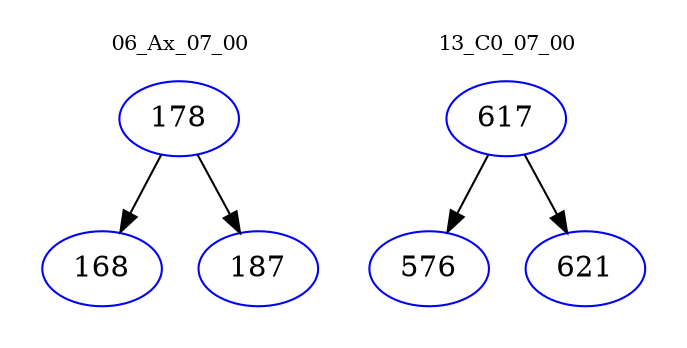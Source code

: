 digraph{
subgraph cluster_0 {
color = white
label = "06_Ax_07_00";
fontsize=10;
T0_178 [label="178", color="blue"]
T0_178 -> T0_168 [color="black"]
T0_168 [label="168", color="blue"]
T0_178 -> T0_187 [color="black"]
T0_187 [label="187", color="blue"]
}
subgraph cluster_1 {
color = white
label = "13_C0_07_00";
fontsize=10;
T1_617 [label="617", color="blue"]
T1_617 -> T1_576 [color="black"]
T1_576 [label="576", color="blue"]
T1_617 -> T1_621 [color="black"]
T1_621 [label="621", color="blue"]
}
}
